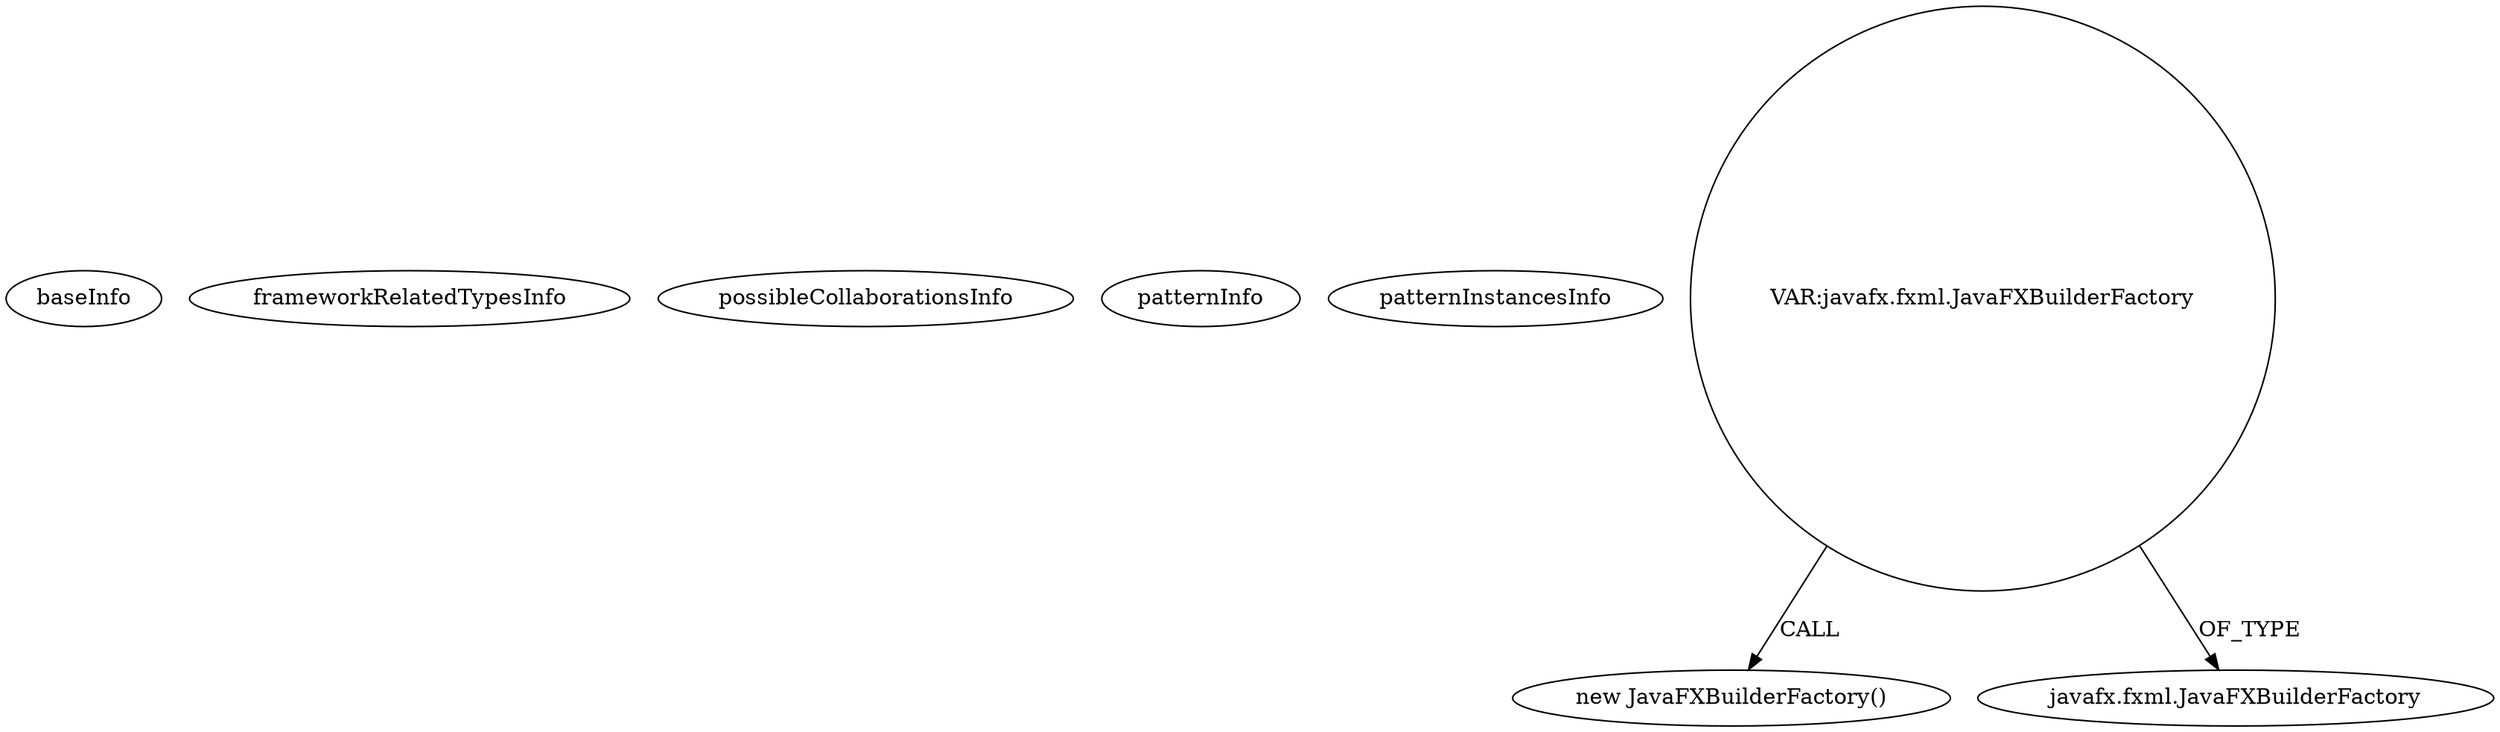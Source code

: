 digraph {
baseInfo[graphId=3923,category="pattern",isAnonymous=false,possibleRelation=false]
frameworkRelatedTypesInfo[]
possibleCollaborationsInfo[]
patternInfo[frequency=2.0,patternRootClient=null]
patternInstancesInfo[0="hock323-eventManager~/hock323-eventManager/EventManager-master/src/eventManager/controller/DesktopController.java~void addEventCommand(javafx.event.ActionEvent)~2945",1="hock323-eventManager~/hock323-eventManager/EventManager-master/src/eventManager/controller/DesktopController.java~DesktopController~2943"]
10[label="new JavaFXBuilderFactory()",vertexType="CONSTRUCTOR_CALL",isFrameworkType=false]
11[label="VAR:javafx.fxml.JavaFXBuilderFactory",vertexType="VARIABLE_EXPRESION",isFrameworkType=false,shape=circle]
12[label="javafx.fxml.JavaFXBuilderFactory",vertexType="FRAMEWORK_CLASS_TYPE",isFrameworkType=false]
11->12[label="OF_TYPE"]
11->10[label="CALL"]
}
